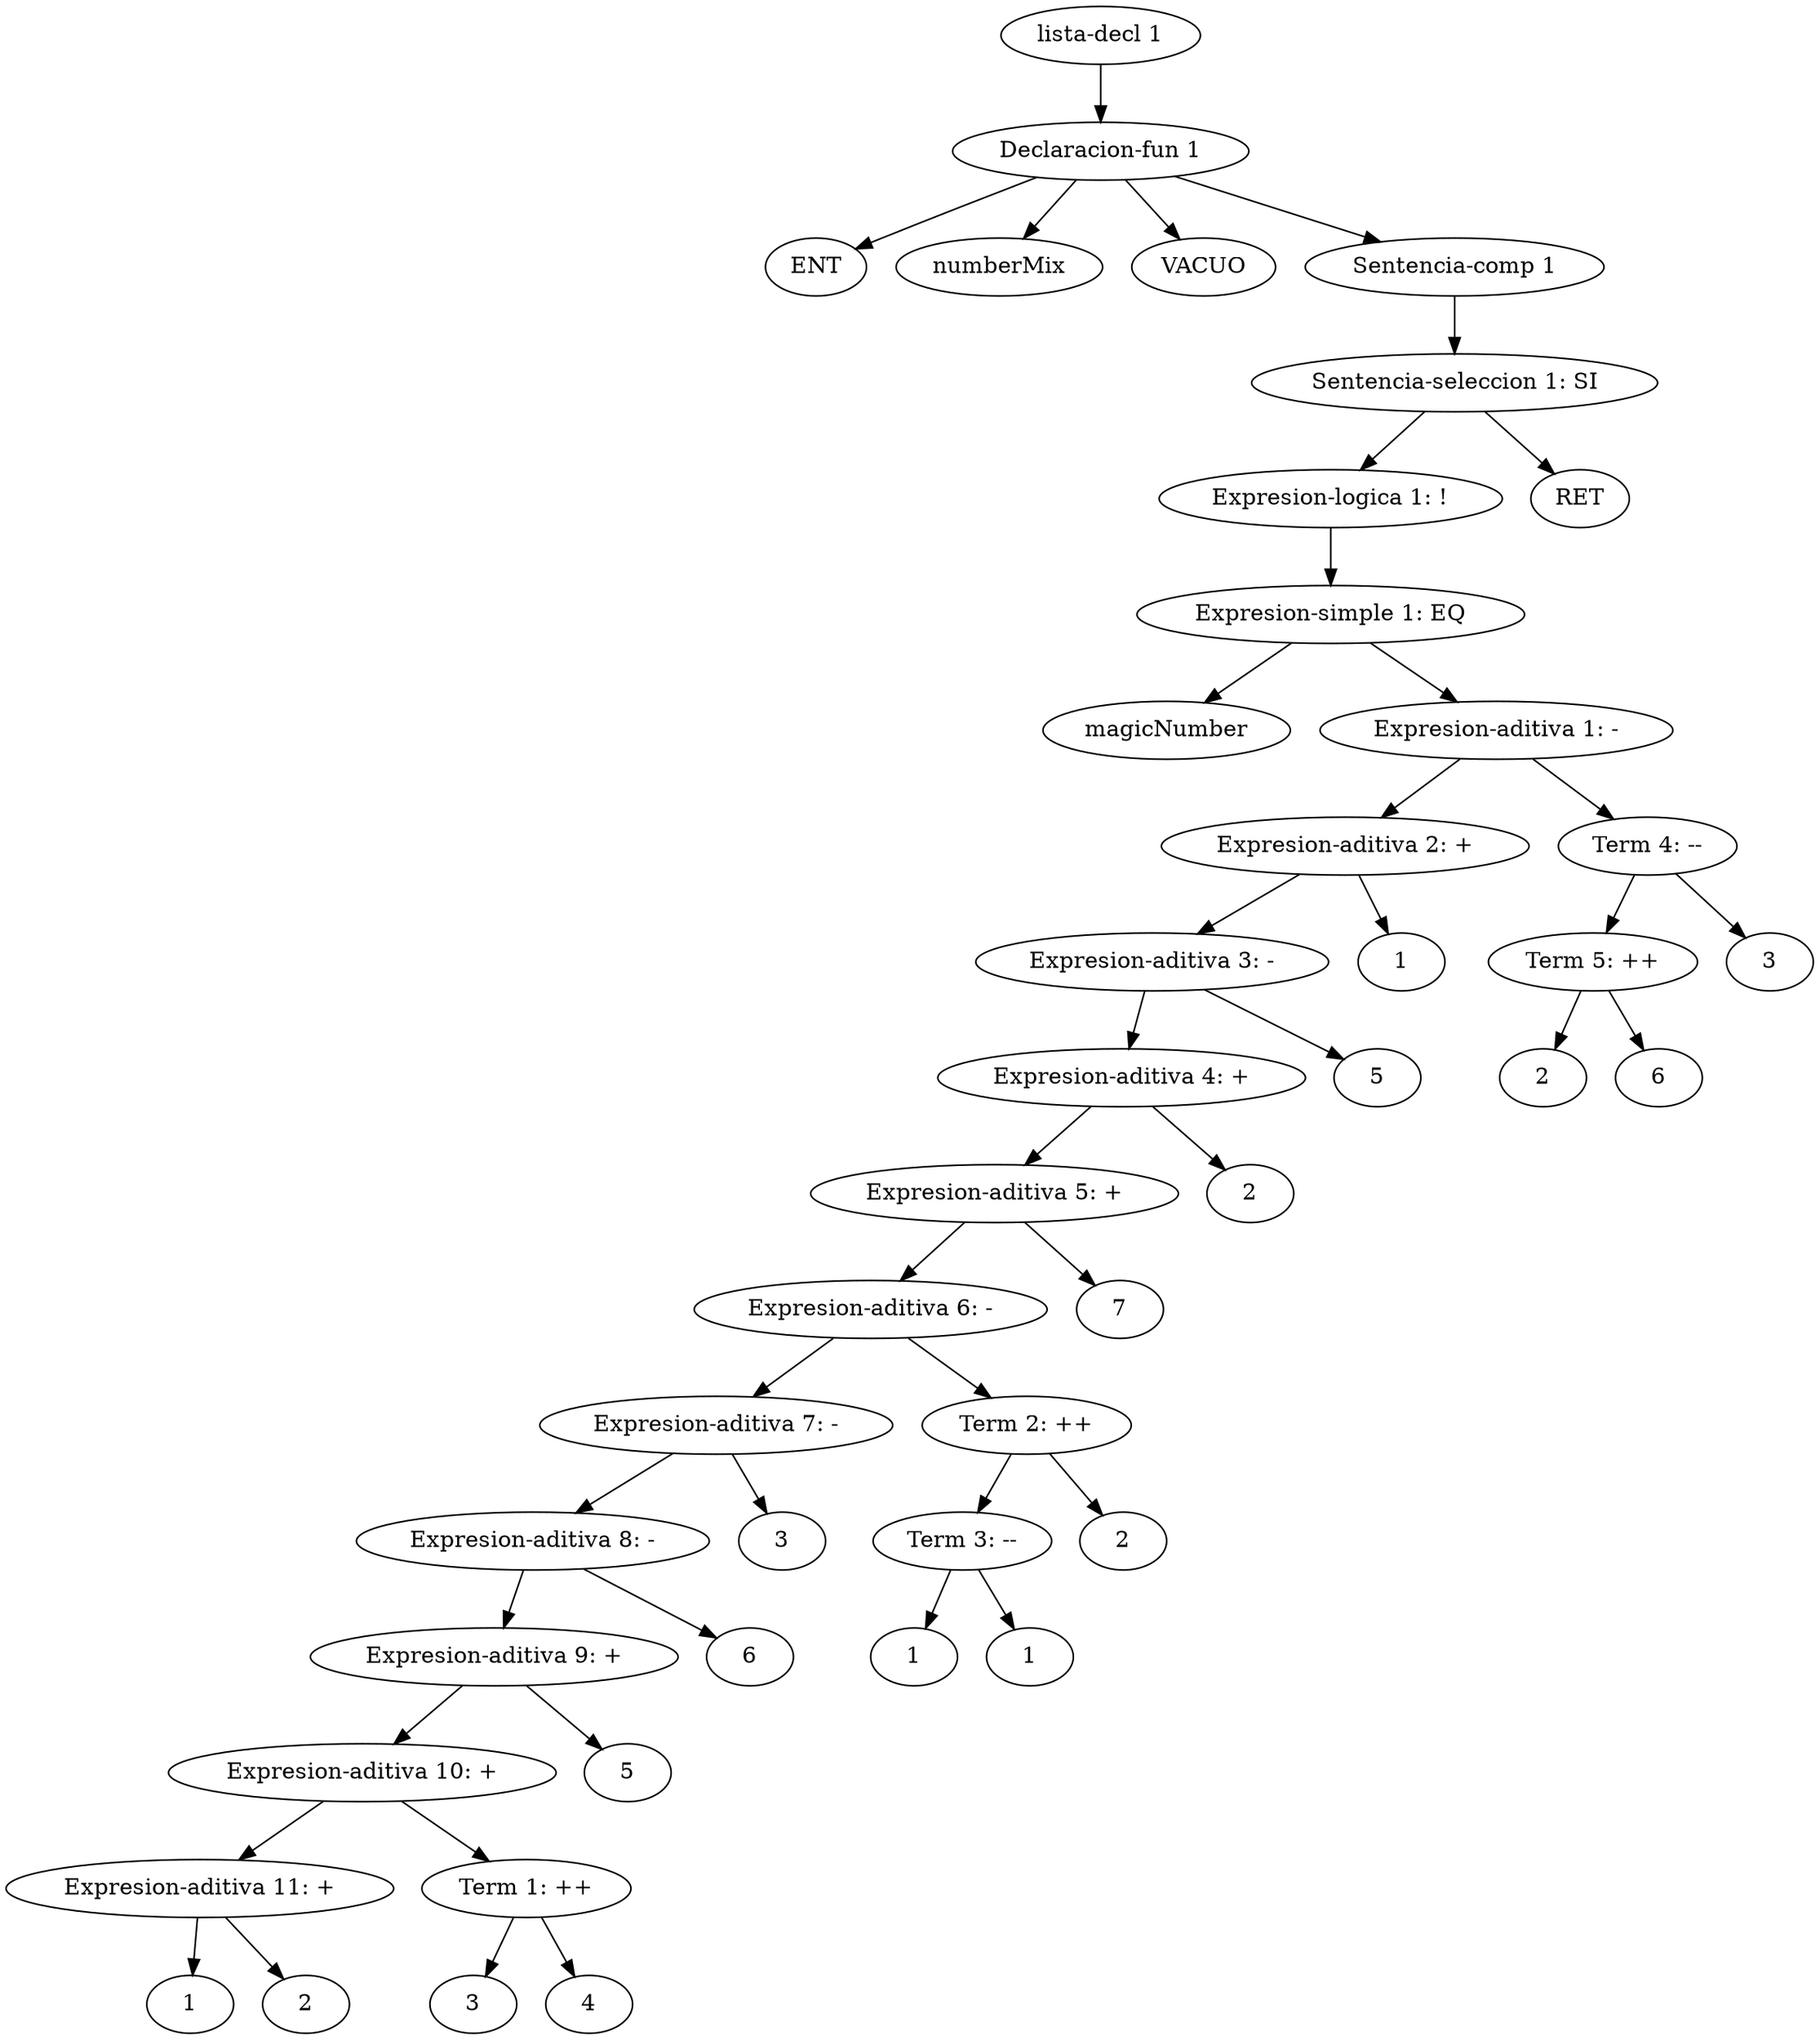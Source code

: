 digraph G {
	"lista-decl 1" -> "Declaracion-fun 1"
	1 [label="ENT"]
	"Declaracion-fun 1" -> 1
	2 [label="numberMix"]
	"Declaracion-fun 1" -> 2
	3 [label="VACUO"]
	"Declaracion-fun 1" -> 3
	"Declaracion-fun 1" -> "Sentencia-comp 1"
	"Sentencia-comp 1" -> "Sentencia-seleccion 1: SI"
	"Sentencia-seleccion 1: SI" -> "Expresion-logica 1: !"
	"Expresion-logica 1: !"-> "Expresion-simple 1: EQ"
	4 [label="magicNumber"]
	"Expresion-simple 1: EQ" -> 4
	"Expresion-simple 1: EQ" -> "Expresion-aditiva 1: -"
	"Expresion-aditiva 1: -" -> "Expresion-aditiva 2: +"
	"Expresion-aditiva 2: +" -> "Expresion-aditiva 3: -"
	"Expresion-aditiva 3: -" -> "Expresion-aditiva 4: +"
	"Expresion-aditiva 4: +" -> "Expresion-aditiva 5: +"
	"Expresion-aditiva 5: +" -> "Expresion-aditiva 6: -"
	"Expresion-aditiva 6: -" -> "Expresion-aditiva 7: -"
	"Expresion-aditiva 7: -" -> "Expresion-aditiva 8: -"
	"Expresion-aditiva 8: -" -> "Expresion-aditiva 9: +"
	"Expresion-aditiva 9: +" -> "Expresion-aditiva 10: +"
	"Expresion-aditiva 10: +" -> "Expresion-aditiva 11: +"
	5 [label="1"]
	"Expresion-aditiva 11: +" -> 5
	6 [label="2"]
	"Expresion-aditiva 11: +" -> 6
	"Expresion-aditiva 10: +" -> "Term 1: ++"
	7 [label="3"]
	"Term 1: ++" -> 7
	8 [label="4"]
	"Term 1: ++" -> 8
	9 [label="5"]
	"Expresion-aditiva 9: +" -> 9
	10 [label="6"]
	"Expresion-aditiva 8: -" -> 10
	11 [label="3"]
	"Expresion-aditiva 7: -" -> 11
	"Expresion-aditiva 6: -" -> "Term 2: ++"
	"Term 2: ++"-> "Term 3: --"
	12 [label="1"]
	"Term 3: --" -> 12
	13 [label="1"]
	"Term 3: --" -> 13
	14 [label="2"]
	"Term 2: ++" -> 14
	15 [label="7"]
	"Expresion-aditiva 5: +" -> 15
	16 [label="2"]
	"Expresion-aditiva 4: +" -> 16
	17 [label="5"]
	"Expresion-aditiva 3: -" -> 17
	18 [label="1"]
	"Expresion-aditiva 2: +" -> 18
	"Expresion-aditiva 1: -" -> "Term 4: --"
	"Term 4: --"-> "Term 5: ++"
	19 [label="2"]
	"Term 5: ++" -> 19
	20 [label="6"]
	"Term 5: ++" -> 20
	21 [label="3"]
	"Term 4: --" -> 21
	22 [label="RET"]
	"Sentencia-seleccion 1: SI" -> 22
}